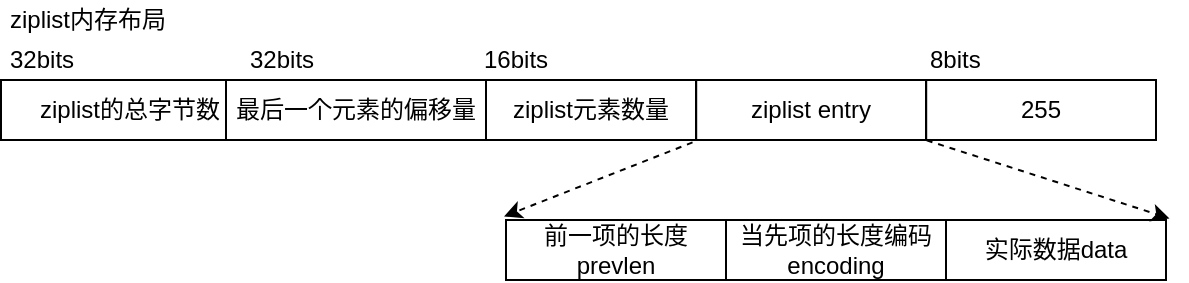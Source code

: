 <mxfile version="12.2.4" pages="1"><diagram id="dwZBR1eVc1Du9QIjnhiB" name="Page-1"><mxGraphModel dx="496" dy="308" grid="1" gridSize="10" guides="1" tooltips="1" connect="1" arrows="1" fold="1" page="1" pageScale="1" pageWidth="827" pageHeight="1169" math="0" shadow="0"><root><mxCell id="0"/><mxCell id="1" parent="0"/><mxCell id="40" value="" style="group" vertex="1" connectable="0" parent="1"><mxGeometry x="40" y="40" width="580" height="140" as="geometry"/></mxCell><mxCell id="21" value="" style="group" parent="40" vertex="1" connectable="0"><mxGeometry y="20" width="460.0" height="95" as="geometry"/></mxCell><mxCell id="6" value="" style="group" parent="21" vertex="1" connectable="0"><mxGeometry x="10" y="20" width="450.0" height="30" as="geometry"/></mxCell><mxCell id="2" value="ziplist的总字节数" style="rounded=0;whiteSpace=wrap;html=1;" parent="6" vertex="1"><mxGeometry x="-12.5" width="127.5" height="30" as="geometry"/></mxCell><mxCell id="3" value="最后一个元素的偏移量" style="rounded=0;whiteSpace=wrap;html=1;" parent="6" vertex="1"><mxGeometry x="100" width="130" height="30" as="geometry"/></mxCell><mxCell id="5" value="ziplist元素数量" style="rounded=0;whiteSpace=wrap;html=1;" parent="6" vertex="1"><mxGeometry x="230" width="105" height="30" as="geometry"/></mxCell><mxCell id="23" value="ziplist entry" style="rounded=0;whiteSpace=wrap;html=1;" parent="6" vertex="1"><mxGeometry x="335.106" width="114.894" height="30" as="geometry"/></mxCell><mxCell id="13" value="32bits" style="text;html=1;resizable=0;points=[];autosize=1;align=left;verticalAlign=top;spacingTop=-4;" parent="21" vertex="1"><mxGeometry width="50" height="20" as="geometry"/></mxCell><mxCell id="14" value="32bits" style="text;html=1;resizable=0;points=[];autosize=1;align=left;verticalAlign=top;spacingTop=-4;" parent="21" vertex="1"><mxGeometry x="120" width="50" height="20" as="geometry"/></mxCell><mxCell id="15" value="16bits" style="text;html=1;resizable=0;points=[];autosize=1;align=left;verticalAlign=top;spacingTop=-4;" parent="21" vertex="1"><mxGeometry x="237" width="50" height="20" as="geometry"/></mxCell><mxCell id="22" value="ziplist内存布局" style="text;html=1;resizable=0;points=[];autosize=1;align=left;verticalAlign=top;spacingTop=-4;" parent="40" vertex="1"><mxGeometry width="90" height="20" as="geometry"/></mxCell><mxCell id="4" value="255" style="rounded=0;whiteSpace=wrap;html=1;" parent="40" vertex="1"><mxGeometry x="460.106" y="40" width="114.894" height="30" as="geometry"/></mxCell><mxCell id="16" value="8bits" style="text;html=1;resizable=0;points=[];autosize=1;align=left;verticalAlign=top;spacingTop=-4;" parent="40" vertex="1"><mxGeometry x="460" y="20" width="40" height="20" as="geometry"/></mxCell><mxCell id="37" value="" style="group" parent="40" vertex="1" connectable="0"><mxGeometry x="250" y="110" width="330" height="30" as="geometry"/></mxCell><mxCell id="34" value="前一项的长度prevlen" style="rounded=0;whiteSpace=wrap;html=1;" parent="37" vertex="1"><mxGeometry width="110" height="30" as="geometry"/></mxCell><mxCell id="35" value="当先项的长度编码encoding" style="rounded=0;whiteSpace=wrap;html=1;" parent="37" vertex="1"><mxGeometry x="110" width="110" height="30" as="geometry"/></mxCell><mxCell id="36" value="实际数据data" style="rounded=0;whiteSpace=wrap;html=1;" parent="37" vertex="1"><mxGeometry x="220" width="110" height="30" as="geometry"/></mxCell><mxCell id="38" style="rounded=0;orthogonalLoop=1;jettySize=auto;html=1;exitX=-0.016;exitY=1.04;exitDx=0;exitDy=0;entryX=-0.009;entryY=-0.06;entryDx=0;entryDy=0;entryPerimeter=0;dashed=1;exitPerimeter=0;" parent="40" source="23" target="34" edge="1"><mxGeometry relative="1" as="geometry"/></mxCell><mxCell id="39" style="edgeStyle=none;rounded=0;orthogonalLoop=1;jettySize=auto;html=1;exitX=1.003;exitY=1.006;exitDx=0;exitDy=0;entryX=1.016;entryY=-0.027;entryDx=0;entryDy=0;entryPerimeter=0;dashed=1;exitPerimeter=0;" parent="40" source="23" target="36" edge="1"><mxGeometry relative="1" as="geometry"/></mxCell></root></mxGraphModel></diagram></mxfile>